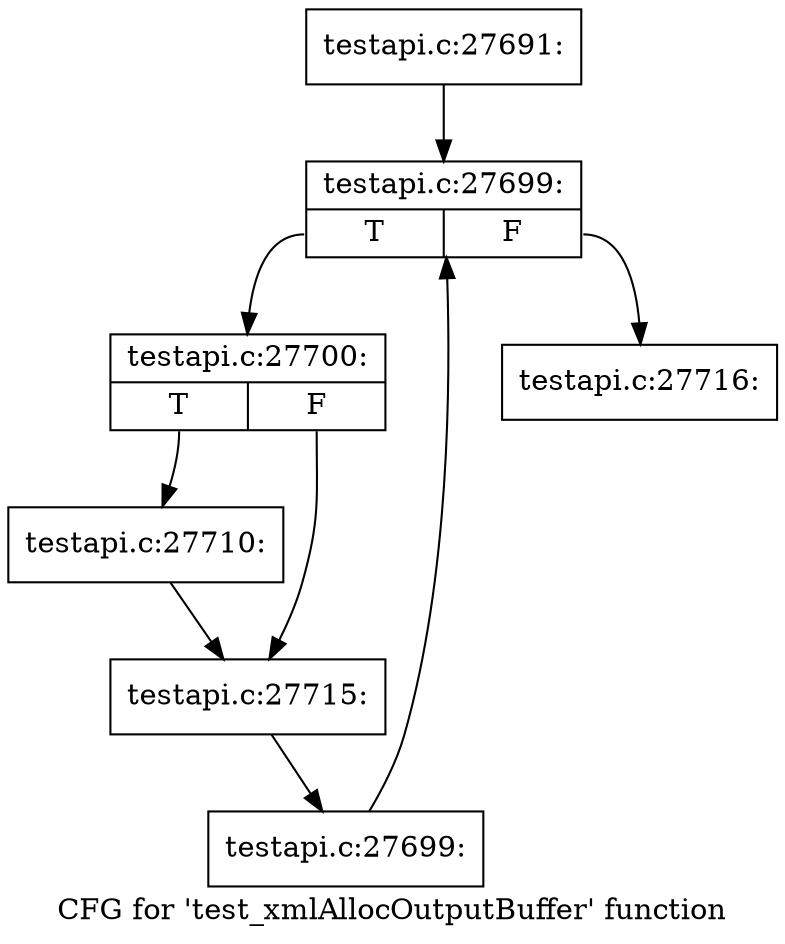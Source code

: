 digraph "CFG for 'test_xmlAllocOutputBuffer' function" {
	label="CFG for 'test_xmlAllocOutputBuffer' function";

	Node0x4fbb3d0 [shape=record,label="{testapi.c:27691:}"];
	Node0x4fbb3d0 -> Node0x4fcb600;
	Node0x4fcb600 [shape=record,label="{testapi.c:27699:|{<s0>T|<s1>F}}"];
	Node0x4fcb600:s0 -> Node0x4fcb8e0;
	Node0x4fcb600:s1 -> Node0x4fcb4d0;
	Node0x4fcb8e0 [shape=record,label="{testapi.c:27700:|{<s0>T|<s1>F}}"];
	Node0x4fcb8e0:s0 -> Node0x4fcc7a0;
	Node0x4fcb8e0:s1 -> Node0x4fcd120;
	Node0x4fcc7a0 [shape=record,label="{testapi.c:27710:}"];
	Node0x4fcc7a0 -> Node0x4fcd120;
	Node0x4fcd120 [shape=record,label="{testapi.c:27715:}"];
	Node0x4fcd120 -> Node0x4fcb850;
	Node0x4fcb850 [shape=record,label="{testapi.c:27699:}"];
	Node0x4fcb850 -> Node0x4fcb600;
	Node0x4fcb4d0 [shape=record,label="{testapi.c:27716:}"];
}
